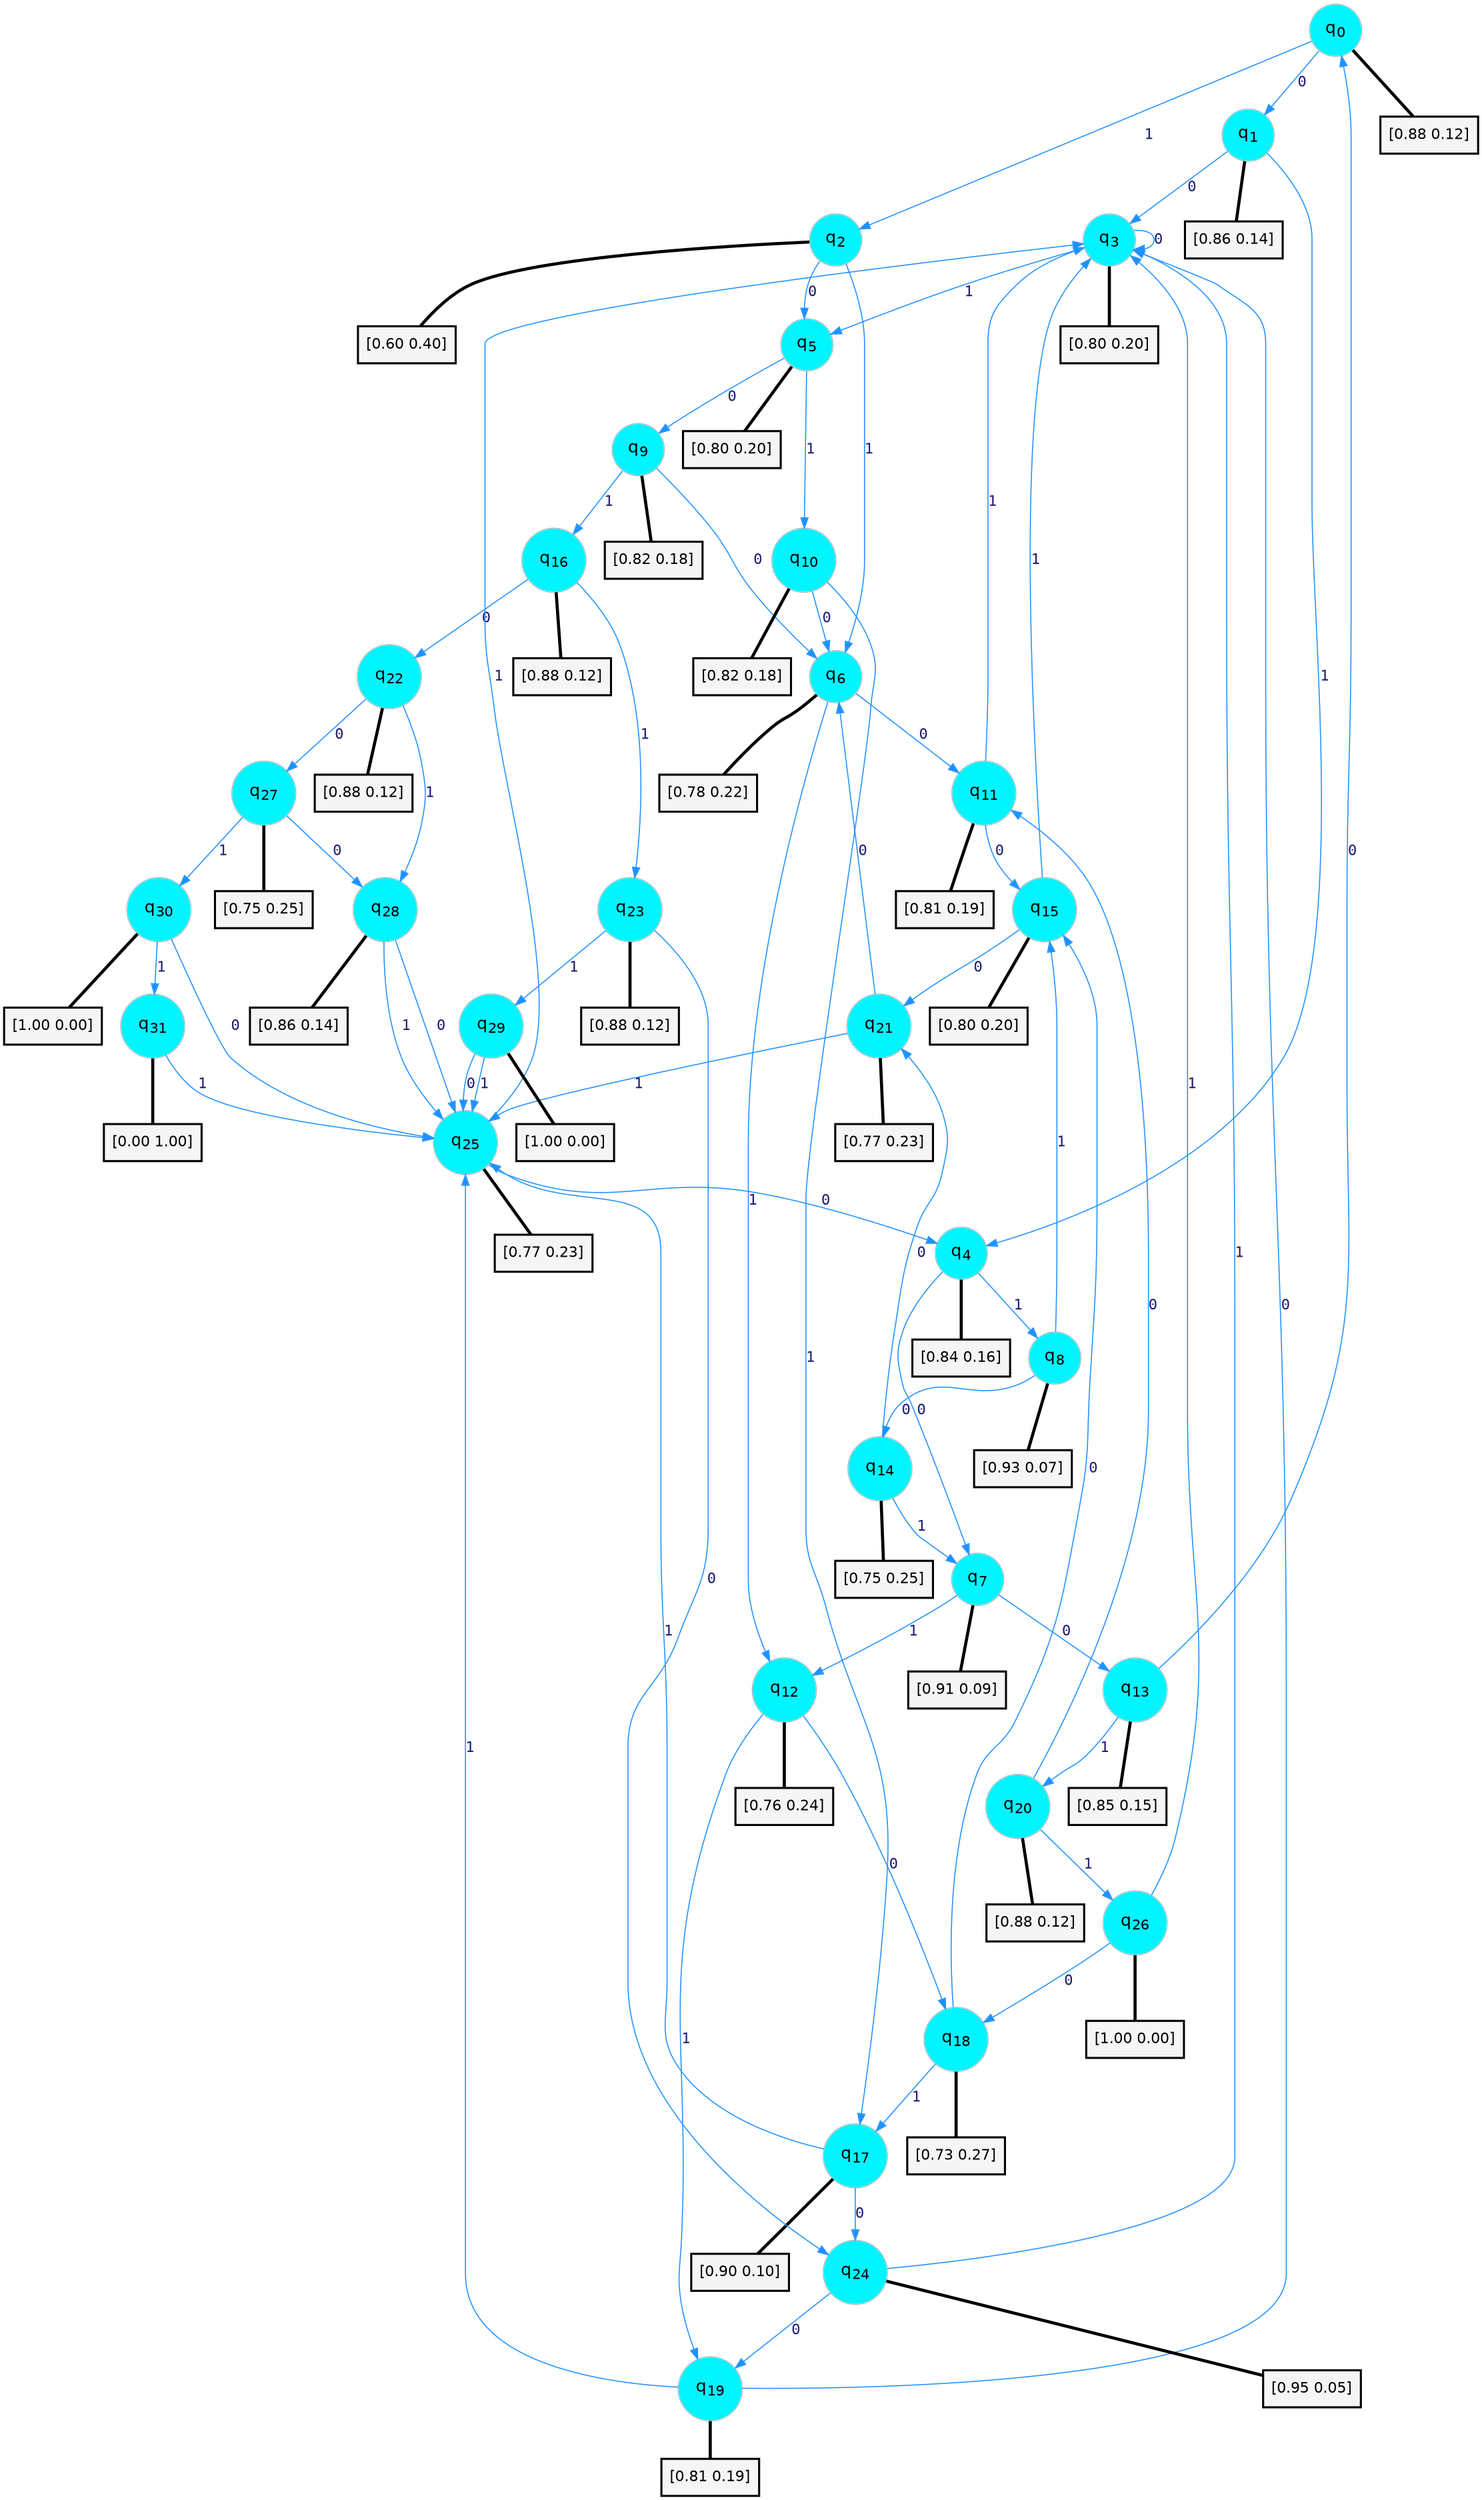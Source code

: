 digraph G {
graph [
bgcolor=transparent, dpi=300, rankdir=TD, size="40,25"];
node [
color=gray, fillcolor=turquoise1, fontcolor=black, fontname=Helvetica, fontsize=16, fontweight=bold, shape=circle, style=filled];
edge [
arrowsize=1, color=dodgerblue1, fontcolor=midnightblue, fontname=courier, fontweight=bold, penwidth=1, style=solid, weight=20];
0[label=<q<SUB>0</SUB>>];
1[label=<q<SUB>1</SUB>>];
2[label=<q<SUB>2</SUB>>];
3[label=<q<SUB>3</SUB>>];
4[label=<q<SUB>4</SUB>>];
5[label=<q<SUB>5</SUB>>];
6[label=<q<SUB>6</SUB>>];
7[label=<q<SUB>7</SUB>>];
8[label=<q<SUB>8</SUB>>];
9[label=<q<SUB>9</SUB>>];
10[label=<q<SUB>10</SUB>>];
11[label=<q<SUB>11</SUB>>];
12[label=<q<SUB>12</SUB>>];
13[label=<q<SUB>13</SUB>>];
14[label=<q<SUB>14</SUB>>];
15[label=<q<SUB>15</SUB>>];
16[label=<q<SUB>16</SUB>>];
17[label=<q<SUB>17</SUB>>];
18[label=<q<SUB>18</SUB>>];
19[label=<q<SUB>19</SUB>>];
20[label=<q<SUB>20</SUB>>];
21[label=<q<SUB>21</SUB>>];
22[label=<q<SUB>22</SUB>>];
23[label=<q<SUB>23</SUB>>];
24[label=<q<SUB>24</SUB>>];
25[label=<q<SUB>25</SUB>>];
26[label=<q<SUB>26</SUB>>];
27[label=<q<SUB>27</SUB>>];
28[label=<q<SUB>28</SUB>>];
29[label=<q<SUB>29</SUB>>];
30[label=<q<SUB>30</SUB>>];
31[label=<q<SUB>31</SUB>>];
32[label="[0.88 0.12]", shape=box,fontcolor=black, fontname=Helvetica, fontsize=14, penwidth=2, fillcolor=whitesmoke,color=black];
33[label="[0.86 0.14]", shape=box,fontcolor=black, fontname=Helvetica, fontsize=14, penwidth=2, fillcolor=whitesmoke,color=black];
34[label="[0.60 0.40]", shape=box,fontcolor=black, fontname=Helvetica, fontsize=14, penwidth=2, fillcolor=whitesmoke,color=black];
35[label="[0.80 0.20]", shape=box,fontcolor=black, fontname=Helvetica, fontsize=14, penwidth=2, fillcolor=whitesmoke,color=black];
36[label="[0.84 0.16]", shape=box,fontcolor=black, fontname=Helvetica, fontsize=14, penwidth=2, fillcolor=whitesmoke,color=black];
37[label="[0.80 0.20]", shape=box,fontcolor=black, fontname=Helvetica, fontsize=14, penwidth=2, fillcolor=whitesmoke,color=black];
38[label="[0.78 0.22]", shape=box,fontcolor=black, fontname=Helvetica, fontsize=14, penwidth=2, fillcolor=whitesmoke,color=black];
39[label="[0.91 0.09]", shape=box,fontcolor=black, fontname=Helvetica, fontsize=14, penwidth=2, fillcolor=whitesmoke,color=black];
40[label="[0.93 0.07]", shape=box,fontcolor=black, fontname=Helvetica, fontsize=14, penwidth=2, fillcolor=whitesmoke,color=black];
41[label="[0.82 0.18]", shape=box,fontcolor=black, fontname=Helvetica, fontsize=14, penwidth=2, fillcolor=whitesmoke,color=black];
42[label="[0.82 0.18]", shape=box,fontcolor=black, fontname=Helvetica, fontsize=14, penwidth=2, fillcolor=whitesmoke,color=black];
43[label="[0.81 0.19]", shape=box,fontcolor=black, fontname=Helvetica, fontsize=14, penwidth=2, fillcolor=whitesmoke,color=black];
44[label="[0.76 0.24]", shape=box,fontcolor=black, fontname=Helvetica, fontsize=14, penwidth=2, fillcolor=whitesmoke,color=black];
45[label="[0.85 0.15]", shape=box,fontcolor=black, fontname=Helvetica, fontsize=14, penwidth=2, fillcolor=whitesmoke,color=black];
46[label="[0.75 0.25]", shape=box,fontcolor=black, fontname=Helvetica, fontsize=14, penwidth=2, fillcolor=whitesmoke,color=black];
47[label="[0.80 0.20]", shape=box,fontcolor=black, fontname=Helvetica, fontsize=14, penwidth=2, fillcolor=whitesmoke,color=black];
48[label="[0.88 0.12]", shape=box,fontcolor=black, fontname=Helvetica, fontsize=14, penwidth=2, fillcolor=whitesmoke,color=black];
49[label="[0.90 0.10]", shape=box,fontcolor=black, fontname=Helvetica, fontsize=14, penwidth=2, fillcolor=whitesmoke,color=black];
50[label="[0.73 0.27]", shape=box,fontcolor=black, fontname=Helvetica, fontsize=14, penwidth=2, fillcolor=whitesmoke,color=black];
51[label="[0.81 0.19]", shape=box,fontcolor=black, fontname=Helvetica, fontsize=14, penwidth=2, fillcolor=whitesmoke,color=black];
52[label="[0.88 0.12]", shape=box,fontcolor=black, fontname=Helvetica, fontsize=14, penwidth=2, fillcolor=whitesmoke,color=black];
53[label="[0.77 0.23]", shape=box,fontcolor=black, fontname=Helvetica, fontsize=14, penwidth=2, fillcolor=whitesmoke,color=black];
54[label="[0.88 0.12]", shape=box,fontcolor=black, fontname=Helvetica, fontsize=14, penwidth=2, fillcolor=whitesmoke,color=black];
55[label="[0.88 0.12]", shape=box,fontcolor=black, fontname=Helvetica, fontsize=14, penwidth=2, fillcolor=whitesmoke,color=black];
56[label="[0.95 0.05]", shape=box,fontcolor=black, fontname=Helvetica, fontsize=14, penwidth=2, fillcolor=whitesmoke,color=black];
57[label="[0.77 0.23]", shape=box,fontcolor=black, fontname=Helvetica, fontsize=14, penwidth=2, fillcolor=whitesmoke,color=black];
58[label="[1.00 0.00]", shape=box,fontcolor=black, fontname=Helvetica, fontsize=14, penwidth=2, fillcolor=whitesmoke,color=black];
59[label="[0.75 0.25]", shape=box,fontcolor=black, fontname=Helvetica, fontsize=14, penwidth=2, fillcolor=whitesmoke,color=black];
60[label="[0.86 0.14]", shape=box,fontcolor=black, fontname=Helvetica, fontsize=14, penwidth=2, fillcolor=whitesmoke,color=black];
61[label="[1.00 0.00]", shape=box,fontcolor=black, fontname=Helvetica, fontsize=14, penwidth=2, fillcolor=whitesmoke,color=black];
62[label="[1.00 0.00]", shape=box,fontcolor=black, fontname=Helvetica, fontsize=14, penwidth=2, fillcolor=whitesmoke,color=black];
63[label="[0.00 1.00]", shape=box,fontcolor=black, fontname=Helvetica, fontsize=14, penwidth=2, fillcolor=whitesmoke,color=black];
0->1 [label=0];
0->2 [label=1];
0->32 [arrowhead=none, penwidth=3,color=black];
1->3 [label=0];
1->4 [label=1];
1->33 [arrowhead=none, penwidth=3,color=black];
2->5 [label=0];
2->6 [label=1];
2->34 [arrowhead=none, penwidth=3,color=black];
3->3 [label=0];
3->5 [label=1];
3->35 [arrowhead=none, penwidth=3,color=black];
4->7 [label=0];
4->8 [label=1];
4->36 [arrowhead=none, penwidth=3,color=black];
5->9 [label=0];
5->10 [label=1];
5->37 [arrowhead=none, penwidth=3,color=black];
6->11 [label=0];
6->12 [label=1];
6->38 [arrowhead=none, penwidth=3,color=black];
7->13 [label=0];
7->12 [label=1];
7->39 [arrowhead=none, penwidth=3,color=black];
8->14 [label=0];
8->15 [label=1];
8->40 [arrowhead=none, penwidth=3,color=black];
9->6 [label=0];
9->16 [label=1];
9->41 [arrowhead=none, penwidth=3,color=black];
10->6 [label=0];
10->17 [label=1];
10->42 [arrowhead=none, penwidth=3,color=black];
11->15 [label=0];
11->3 [label=1];
11->43 [arrowhead=none, penwidth=3,color=black];
12->18 [label=0];
12->19 [label=1];
12->44 [arrowhead=none, penwidth=3,color=black];
13->0 [label=0];
13->20 [label=1];
13->45 [arrowhead=none, penwidth=3,color=black];
14->21 [label=0];
14->7 [label=1];
14->46 [arrowhead=none, penwidth=3,color=black];
15->21 [label=0];
15->3 [label=1];
15->47 [arrowhead=none, penwidth=3,color=black];
16->22 [label=0];
16->23 [label=1];
16->48 [arrowhead=none, penwidth=3,color=black];
17->24 [label=0];
17->25 [label=1];
17->49 [arrowhead=none, penwidth=3,color=black];
18->15 [label=0];
18->17 [label=1];
18->50 [arrowhead=none, penwidth=3,color=black];
19->3 [label=0];
19->25 [label=1];
19->51 [arrowhead=none, penwidth=3,color=black];
20->11 [label=0];
20->26 [label=1];
20->52 [arrowhead=none, penwidth=3,color=black];
21->6 [label=0];
21->25 [label=1];
21->53 [arrowhead=none, penwidth=3,color=black];
22->27 [label=0];
22->28 [label=1];
22->54 [arrowhead=none, penwidth=3,color=black];
23->24 [label=0];
23->29 [label=1];
23->55 [arrowhead=none, penwidth=3,color=black];
24->19 [label=0];
24->3 [label=1];
24->56 [arrowhead=none, penwidth=3,color=black];
25->4 [label=0];
25->3 [label=1];
25->57 [arrowhead=none, penwidth=3,color=black];
26->18 [label=0];
26->3 [label=1];
26->58 [arrowhead=none, penwidth=3,color=black];
27->28 [label=0];
27->30 [label=1];
27->59 [arrowhead=none, penwidth=3,color=black];
28->25 [label=0];
28->25 [label=1];
28->60 [arrowhead=none, penwidth=3,color=black];
29->25 [label=0];
29->25 [label=1];
29->61 [arrowhead=none, penwidth=3,color=black];
30->25 [label=0];
30->31 [label=1];
30->62 [arrowhead=none, penwidth=3,color=black];
31->25 [label=1];
31->63 [arrowhead=none, penwidth=3,color=black];
}
